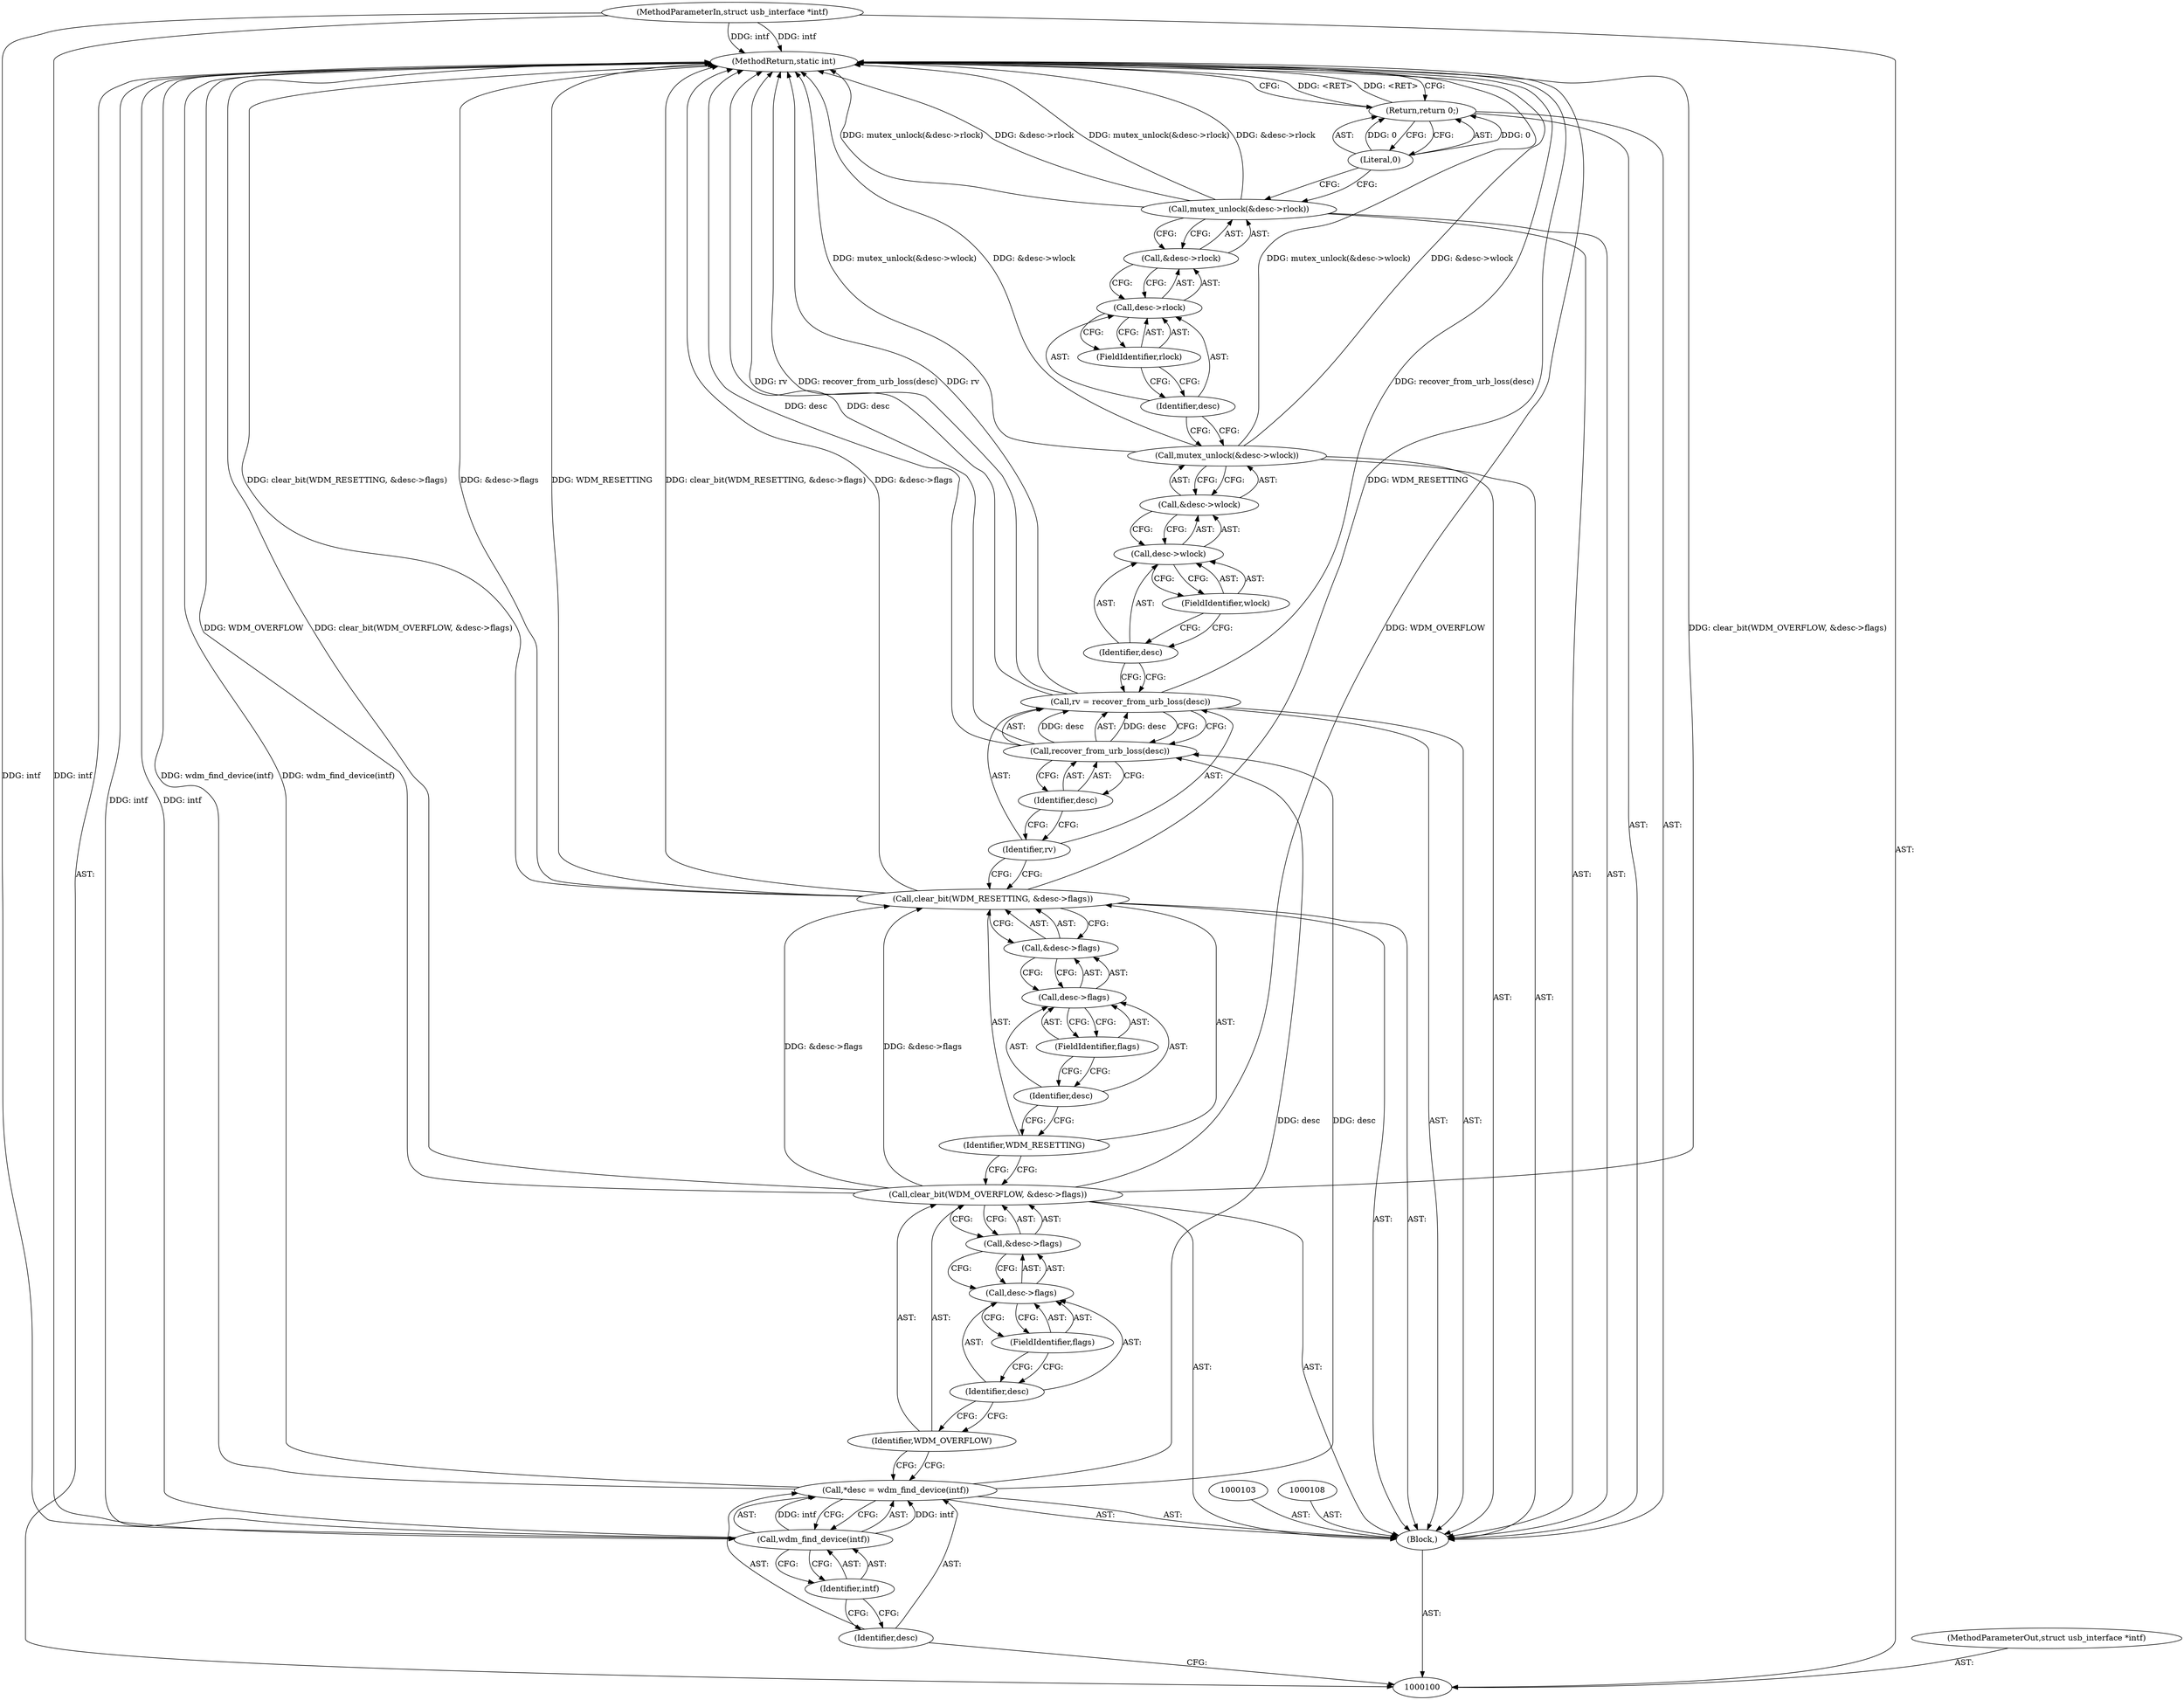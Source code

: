 digraph "0_linux_c0f5ecee4e741667b2493c742b60b6218d40b3aa_0" {
"1000137" [label="(MethodReturn,static int)"];
"1000101" [label="(MethodParameterIn,struct usb_interface *intf)"];
"1000176" [label="(MethodParameterOut,struct usb_interface *intf)"];
"1000130" [label="(Call,mutex_unlock(&desc->rlock))"];
"1000131" [label="(Call,&desc->rlock)"];
"1000132" [label="(Call,desc->rlock)"];
"1000133" [label="(Identifier,desc)"];
"1000134" [label="(FieldIdentifier,rlock)"];
"1000135" [label="(Return,return 0;)"];
"1000136" [label="(Literal,0)"];
"1000102" [label="(Block,)"];
"1000104" [label="(Call,*desc = wdm_find_device(intf))"];
"1000105" [label="(Identifier,desc)"];
"1000106" [label="(Call,wdm_find_device(intf))"];
"1000107" [label="(Identifier,intf)"];
"1000109" [label="(Call,clear_bit(WDM_OVERFLOW, &desc->flags))"];
"1000110" [label="(Identifier,WDM_OVERFLOW)"];
"1000111" [label="(Call,&desc->flags)"];
"1000112" [label="(Call,desc->flags)"];
"1000113" [label="(Identifier,desc)"];
"1000114" [label="(FieldIdentifier,flags)"];
"1000116" [label="(Identifier,WDM_RESETTING)"];
"1000115" [label="(Call,clear_bit(WDM_RESETTING, &desc->flags))"];
"1000117" [label="(Call,&desc->flags)"];
"1000118" [label="(Call,desc->flags)"];
"1000119" [label="(Identifier,desc)"];
"1000120" [label="(FieldIdentifier,flags)"];
"1000121" [label="(Call,rv = recover_from_urb_loss(desc))"];
"1000122" [label="(Identifier,rv)"];
"1000124" [label="(Identifier,desc)"];
"1000123" [label="(Call,recover_from_urb_loss(desc))"];
"1000126" [label="(Call,&desc->wlock)"];
"1000127" [label="(Call,desc->wlock)"];
"1000128" [label="(Identifier,desc)"];
"1000125" [label="(Call,mutex_unlock(&desc->wlock))"];
"1000129" [label="(FieldIdentifier,wlock)"];
"1000137" -> "1000100"  [label="AST: "];
"1000137" -> "1000135"  [label="CFG: "];
"1000135" -> "1000137"  [label="DDG: <RET>"];
"1000115" -> "1000137"  [label="DDG: &desc->flags"];
"1000115" -> "1000137"  [label="DDG: WDM_RESETTING"];
"1000115" -> "1000137"  [label="DDG: clear_bit(WDM_RESETTING, &desc->flags)"];
"1000125" -> "1000137"  [label="DDG: mutex_unlock(&desc->wlock)"];
"1000125" -> "1000137"  [label="DDG: &desc->wlock"];
"1000106" -> "1000137"  [label="DDG: intf"];
"1000121" -> "1000137"  [label="DDG: recover_from_urb_loss(desc)"];
"1000121" -> "1000137"  [label="DDG: rv"];
"1000130" -> "1000137"  [label="DDG: mutex_unlock(&desc->rlock)"];
"1000130" -> "1000137"  [label="DDG: &desc->rlock"];
"1000101" -> "1000137"  [label="DDG: intf"];
"1000109" -> "1000137"  [label="DDG: WDM_OVERFLOW"];
"1000109" -> "1000137"  [label="DDG: clear_bit(WDM_OVERFLOW, &desc->flags)"];
"1000104" -> "1000137"  [label="DDG: wdm_find_device(intf)"];
"1000123" -> "1000137"  [label="DDG: desc"];
"1000101" -> "1000100"  [label="AST: "];
"1000101" -> "1000137"  [label="DDG: intf"];
"1000101" -> "1000106"  [label="DDG: intf"];
"1000176" -> "1000100"  [label="AST: "];
"1000130" -> "1000102"  [label="AST: "];
"1000130" -> "1000131"  [label="CFG: "];
"1000131" -> "1000130"  [label="AST: "];
"1000136" -> "1000130"  [label="CFG: "];
"1000130" -> "1000137"  [label="DDG: mutex_unlock(&desc->rlock)"];
"1000130" -> "1000137"  [label="DDG: &desc->rlock"];
"1000131" -> "1000130"  [label="AST: "];
"1000131" -> "1000132"  [label="CFG: "];
"1000132" -> "1000131"  [label="AST: "];
"1000130" -> "1000131"  [label="CFG: "];
"1000132" -> "1000131"  [label="AST: "];
"1000132" -> "1000134"  [label="CFG: "];
"1000133" -> "1000132"  [label="AST: "];
"1000134" -> "1000132"  [label="AST: "];
"1000131" -> "1000132"  [label="CFG: "];
"1000133" -> "1000132"  [label="AST: "];
"1000133" -> "1000125"  [label="CFG: "];
"1000134" -> "1000133"  [label="CFG: "];
"1000134" -> "1000132"  [label="AST: "];
"1000134" -> "1000133"  [label="CFG: "];
"1000132" -> "1000134"  [label="CFG: "];
"1000135" -> "1000102"  [label="AST: "];
"1000135" -> "1000136"  [label="CFG: "];
"1000136" -> "1000135"  [label="AST: "];
"1000137" -> "1000135"  [label="CFG: "];
"1000135" -> "1000137"  [label="DDG: <RET>"];
"1000136" -> "1000135"  [label="DDG: 0"];
"1000136" -> "1000135"  [label="AST: "];
"1000136" -> "1000130"  [label="CFG: "];
"1000135" -> "1000136"  [label="CFG: "];
"1000136" -> "1000135"  [label="DDG: 0"];
"1000102" -> "1000100"  [label="AST: "];
"1000103" -> "1000102"  [label="AST: "];
"1000104" -> "1000102"  [label="AST: "];
"1000108" -> "1000102"  [label="AST: "];
"1000109" -> "1000102"  [label="AST: "];
"1000115" -> "1000102"  [label="AST: "];
"1000121" -> "1000102"  [label="AST: "];
"1000125" -> "1000102"  [label="AST: "];
"1000130" -> "1000102"  [label="AST: "];
"1000135" -> "1000102"  [label="AST: "];
"1000104" -> "1000102"  [label="AST: "];
"1000104" -> "1000106"  [label="CFG: "];
"1000105" -> "1000104"  [label="AST: "];
"1000106" -> "1000104"  [label="AST: "];
"1000110" -> "1000104"  [label="CFG: "];
"1000104" -> "1000137"  [label="DDG: wdm_find_device(intf)"];
"1000106" -> "1000104"  [label="DDG: intf"];
"1000104" -> "1000123"  [label="DDG: desc"];
"1000105" -> "1000104"  [label="AST: "];
"1000105" -> "1000100"  [label="CFG: "];
"1000107" -> "1000105"  [label="CFG: "];
"1000106" -> "1000104"  [label="AST: "];
"1000106" -> "1000107"  [label="CFG: "];
"1000107" -> "1000106"  [label="AST: "];
"1000104" -> "1000106"  [label="CFG: "];
"1000106" -> "1000137"  [label="DDG: intf"];
"1000106" -> "1000104"  [label="DDG: intf"];
"1000101" -> "1000106"  [label="DDG: intf"];
"1000107" -> "1000106"  [label="AST: "];
"1000107" -> "1000105"  [label="CFG: "];
"1000106" -> "1000107"  [label="CFG: "];
"1000109" -> "1000102"  [label="AST: "];
"1000109" -> "1000111"  [label="CFG: "];
"1000110" -> "1000109"  [label="AST: "];
"1000111" -> "1000109"  [label="AST: "];
"1000116" -> "1000109"  [label="CFG: "];
"1000109" -> "1000137"  [label="DDG: WDM_OVERFLOW"];
"1000109" -> "1000137"  [label="DDG: clear_bit(WDM_OVERFLOW, &desc->flags)"];
"1000109" -> "1000115"  [label="DDG: &desc->flags"];
"1000110" -> "1000109"  [label="AST: "];
"1000110" -> "1000104"  [label="CFG: "];
"1000113" -> "1000110"  [label="CFG: "];
"1000111" -> "1000109"  [label="AST: "];
"1000111" -> "1000112"  [label="CFG: "];
"1000112" -> "1000111"  [label="AST: "];
"1000109" -> "1000111"  [label="CFG: "];
"1000112" -> "1000111"  [label="AST: "];
"1000112" -> "1000114"  [label="CFG: "];
"1000113" -> "1000112"  [label="AST: "];
"1000114" -> "1000112"  [label="AST: "];
"1000111" -> "1000112"  [label="CFG: "];
"1000113" -> "1000112"  [label="AST: "];
"1000113" -> "1000110"  [label="CFG: "];
"1000114" -> "1000113"  [label="CFG: "];
"1000114" -> "1000112"  [label="AST: "];
"1000114" -> "1000113"  [label="CFG: "];
"1000112" -> "1000114"  [label="CFG: "];
"1000116" -> "1000115"  [label="AST: "];
"1000116" -> "1000109"  [label="CFG: "];
"1000119" -> "1000116"  [label="CFG: "];
"1000115" -> "1000102"  [label="AST: "];
"1000115" -> "1000117"  [label="CFG: "];
"1000116" -> "1000115"  [label="AST: "];
"1000117" -> "1000115"  [label="AST: "];
"1000122" -> "1000115"  [label="CFG: "];
"1000115" -> "1000137"  [label="DDG: &desc->flags"];
"1000115" -> "1000137"  [label="DDG: WDM_RESETTING"];
"1000115" -> "1000137"  [label="DDG: clear_bit(WDM_RESETTING, &desc->flags)"];
"1000109" -> "1000115"  [label="DDG: &desc->flags"];
"1000117" -> "1000115"  [label="AST: "];
"1000117" -> "1000118"  [label="CFG: "];
"1000118" -> "1000117"  [label="AST: "];
"1000115" -> "1000117"  [label="CFG: "];
"1000118" -> "1000117"  [label="AST: "];
"1000118" -> "1000120"  [label="CFG: "];
"1000119" -> "1000118"  [label="AST: "];
"1000120" -> "1000118"  [label="AST: "];
"1000117" -> "1000118"  [label="CFG: "];
"1000119" -> "1000118"  [label="AST: "];
"1000119" -> "1000116"  [label="CFG: "];
"1000120" -> "1000119"  [label="CFG: "];
"1000120" -> "1000118"  [label="AST: "];
"1000120" -> "1000119"  [label="CFG: "];
"1000118" -> "1000120"  [label="CFG: "];
"1000121" -> "1000102"  [label="AST: "];
"1000121" -> "1000123"  [label="CFG: "];
"1000122" -> "1000121"  [label="AST: "];
"1000123" -> "1000121"  [label="AST: "];
"1000128" -> "1000121"  [label="CFG: "];
"1000121" -> "1000137"  [label="DDG: recover_from_urb_loss(desc)"];
"1000121" -> "1000137"  [label="DDG: rv"];
"1000123" -> "1000121"  [label="DDG: desc"];
"1000122" -> "1000121"  [label="AST: "];
"1000122" -> "1000115"  [label="CFG: "];
"1000124" -> "1000122"  [label="CFG: "];
"1000124" -> "1000123"  [label="AST: "];
"1000124" -> "1000122"  [label="CFG: "];
"1000123" -> "1000124"  [label="CFG: "];
"1000123" -> "1000121"  [label="AST: "];
"1000123" -> "1000124"  [label="CFG: "];
"1000124" -> "1000123"  [label="AST: "];
"1000121" -> "1000123"  [label="CFG: "];
"1000123" -> "1000137"  [label="DDG: desc"];
"1000123" -> "1000121"  [label="DDG: desc"];
"1000104" -> "1000123"  [label="DDG: desc"];
"1000126" -> "1000125"  [label="AST: "];
"1000126" -> "1000127"  [label="CFG: "];
"1000127" -> "1000126"  [label="AST: "];
"1000125" -> "1000126"  [label="CFG: "];
"1000127" -> "1000126"  [label="AST: "];
"1000127" -> "1000129"  [label="CFG: "];
"1000128" -> "1000127"  [label="AST: "];
"1000129" -> "1000127"  [label="AST: "];
"1000126" -> "1000127"  [label="CFG: "];
"1000128" -> "1000127"  [label="AST: "];
"1000128" -> "1000121"  [label="CFG: "];
"1000129" -> "1000128"  [label="CFG: "];
"1000125" -> "1000102"  [label="AST: "];
"1000125" -> "1000126"  [label="CFG: "];
"1000126" -> "1000125"  [label="AST: "];
"1000133" -> "1000125"  [label="CFG: "];
"1000125" -> "1000137"  [label="DDG: mutex_unlock(&desc->wlock)"];
"1000125" -> "1000137"  [label="DDG: &desc->wlock"];
"1000129" -> "1000127"  [label="AST: "];
"1000129" -> "1000128"  [label="CFG: "];
"1000127" -> "1000129"  [label="CFG: "];
}

